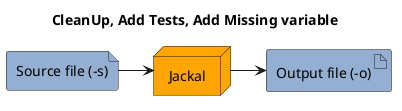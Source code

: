 @startuml
node Jackal as j #Orange
title CleanUp, Add Tests, Add Missing variable
file "Source file (-s)" as sf #94afd1
artifact "Output file (-o)" as o #94afd1
sf -right-> j
j -right-> o
@enduml